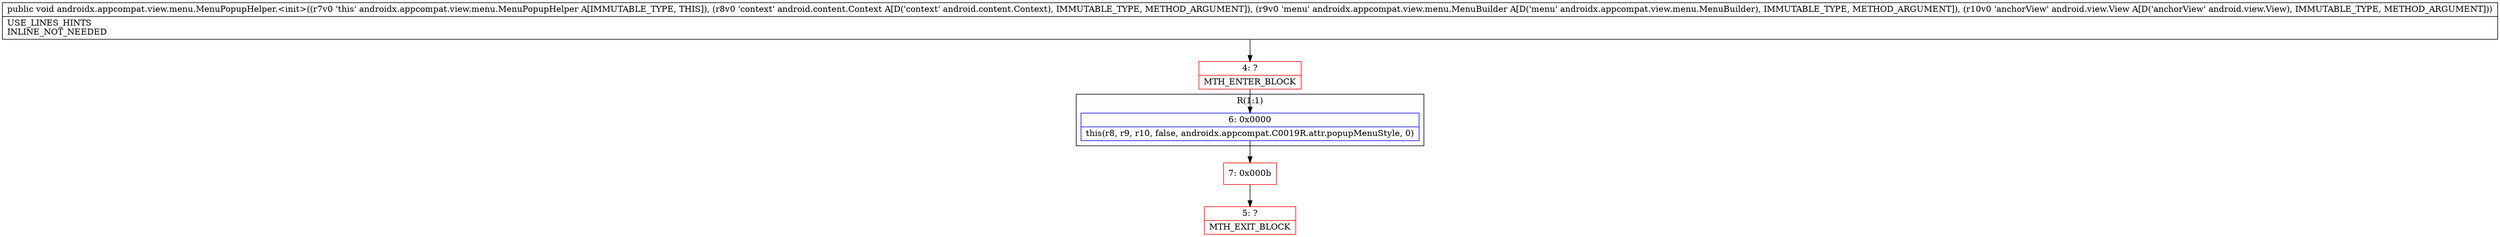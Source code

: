 digraph "CFG forandroidx.appcompat.view.menu.MenuPopupHelper.\<init\>(Landroid\/content\/Context;Landroidx\/appcompat\/view\/menu\/MenuBuilder;Landroid\/view\/View;)V" {
subgraph cluster_Region_2027647821 {
label = "R(1:1)";
node [shape=record,color=blue];
Node_6 [shape=record,label="{6\:\ 0x0000|this(r8, r9, r10, false, androidx.appcompat.C0019R.attr.popupMenuStyle, 0)\l}"];
}
Node_4 [shape=record,color=red,label="{4\:\ ?|MTH_ENTER_BLOCK\l}"];
Node_7 [shape=record,color=red,label="{7\:\ 0x000b}"];
Node_5 [shape=record,color=red,label="{5\:\ ?|MTH_EXIT_BLOCK\l}"];
MethodNode[shape=record,label="{public void androidx.appcompat.view.menu.MenuPopupHelper.\<init\>((r7v0 'this' androidx.appcompat.view.menu.MenuPopupHelper A[IMMUTABLE_TYPE, THIS]), (r8v0 'context' android.content.Context A[D('context' android.content.Context), IMMUTABLE_TYPE, METHOD_ARGUMENT]), (r9v0 'menu' androidx.appcompat.view.menu.MenuBuilder A[D('menu' androidx.appcompat.view.menu.MenuBuilder), IMMUTABLE_TYPE, METHOD_ARGUMENT]), (r10v0 'anchorView' android.view.View A[D('anchorView' android.view.View), IMMUTABLE_TYPE, METHOD_ARGUMENT]))  | USE_LINES_HINTS\lINLINE_NOT_NEEDED\l}"];
MethodNode -> Node_4;Node_6 -> Node_7;
Node_4 -> Node_6;
Node_7 -> Node_5;
}

